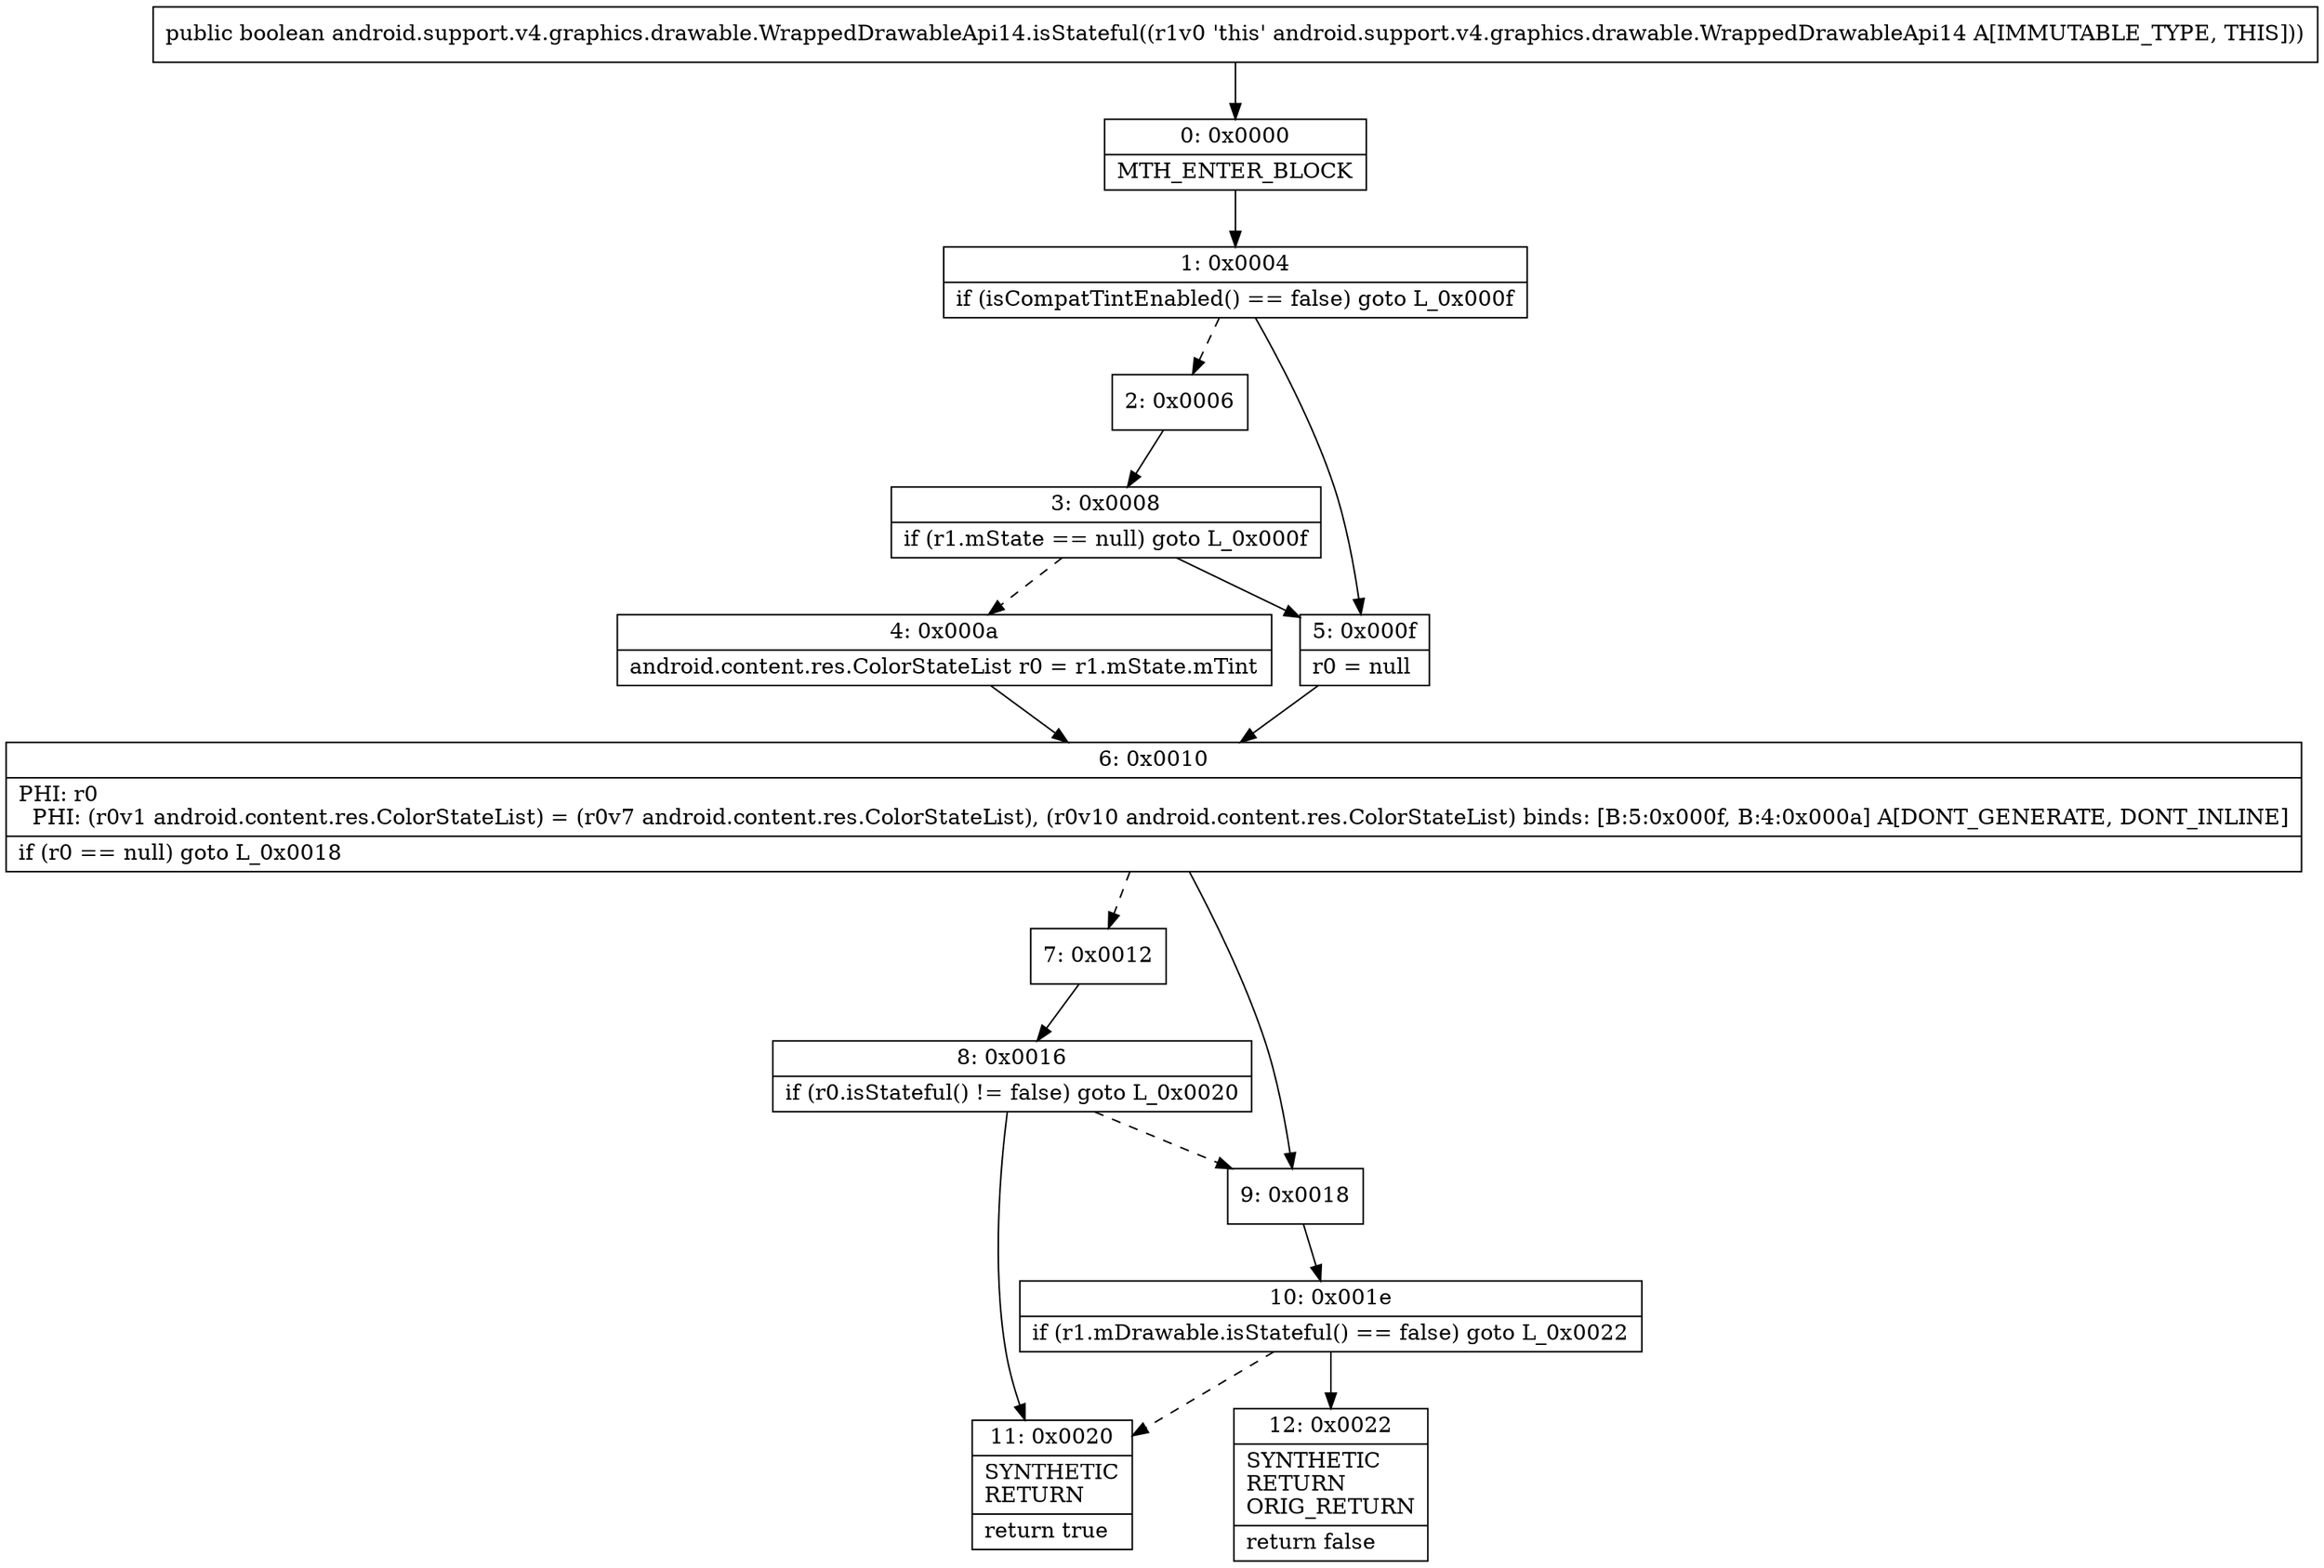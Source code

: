 digraph "CFG forandroid.support.v4.graphics.drawable.WrappedDrawableApi14.isStateful()Z" {
Node_0 [shape=record,label="{0\:\ 0x0000|MTH_ENTER_BLOCK\l}"];
Node_1 [shape=record,label="{1\:\ 0x0004|if (isCompatTintEnabled() == false) goto L_0x000f\l}"];
Node_2 [shape=record,label="{2\:\ 0x0006}"];
Node_3 [shape=record,label="{3\:\ 0x0008|if (r1.mState == null) goto L_0x000f\l}"];
Node_4 [shape=record,label="{4\:\ 0x000a|android.content.res.ColorStateList r0 = r1.mState.mTint\l}"];
Node_5 [shape=record,label="{5\:\ 0x000f|r0 = null\l}"];
Node_6 [shape=record,label="{6\:\ 0x0010|PHI: r0 \l  PHI: (r0v1 android.content.res.ColorStateList) = (r0v7 android.content.res.ColorStateList), (r0v10 android.content.res.ColorStateList) binds: [B:5:0x000f, B:4:0x000a] A[DONT_GENERATE, DONT_INLINE]\l|if (r0 == null) goto L_0x0018\l}"];
Node_7 [shape=record,label="{7\:\ 0x0012}"];
Node_8 [shape=record,label="{8\:\ 0x0016|if (r0.isStateful() != false) goto L_0x0020\l}"];
Node_9 [shape=record,label="{9\:\ 0x0018}"];
Node_10 [shape=record,label="{10\:\ 0x001e|if (r1.mDrawable.isStateful() == false) goto L_0x0022\l}"];
Node_11 [shape=record,label="{11\:\ 0x0020|SYNTHETIC\lRETURN\l|return true\l}"];
Node_12 [shape=record,label="{12\:\ 0x0022|SYNTHETIC\lRETURN\lORIG_RETURN\l|return false\l}"];
MethodNode[shape=record,label="{public boolean android.support.v4.graphics.drawable.WrappedDrawableApi14.isStateful((r1v0 'this' android.support.v4.graphics.drawable.WrappedDrawableApi14 A[IMMUTABLE_TYPE, THIS])) }"];
MethodNode -> Node_0;
Node_0 -> Node_1;
Node_1 -> Node_2[style=dashed];
Node_1 -> Node_5;
Node_2 -> Node_3;
Node_3 -> Node_4[style=dashed];
Node_3 -> Node_5;
Node_4 -> Node_6;
Node_5 -> Node_6;
Node_6 -> Node_7[style=dashed];
Node_6 -> Node_9;
Node_7 -> Node_8;
Node_8 -> Node_9[style=dashed];
Node_8 -> Node_11;
Node_9 -> Node_10;
Node_10 -> Node_11[style=dashed];
Node_10 -> Node_12;
}

